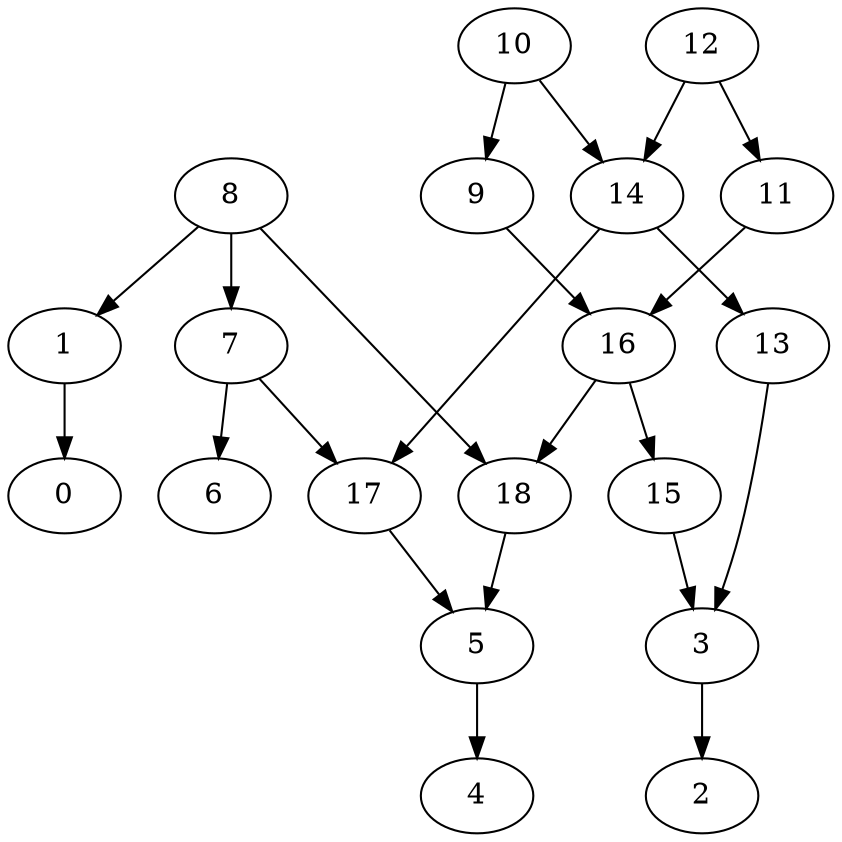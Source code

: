 digraph network {
  1 -> 0;
  3 -> 2;
  5 -> 4;
  7 -> 6;
  8 -> 7;
  10 -> 9;
  12 -> 11;
  14 -> 13;
  16 -> 15;
  17 -> 5;
  18 -> 5;
  10 -> 14;
  12 -> 14;
  9 -> 16;
  11 -> 16;
  13 -> 3;
  15 -> 3;
  7 -> 17;
  14 -> 17;
  8 -> 18;
  16 -> 18;
  8 -> 1;
}
